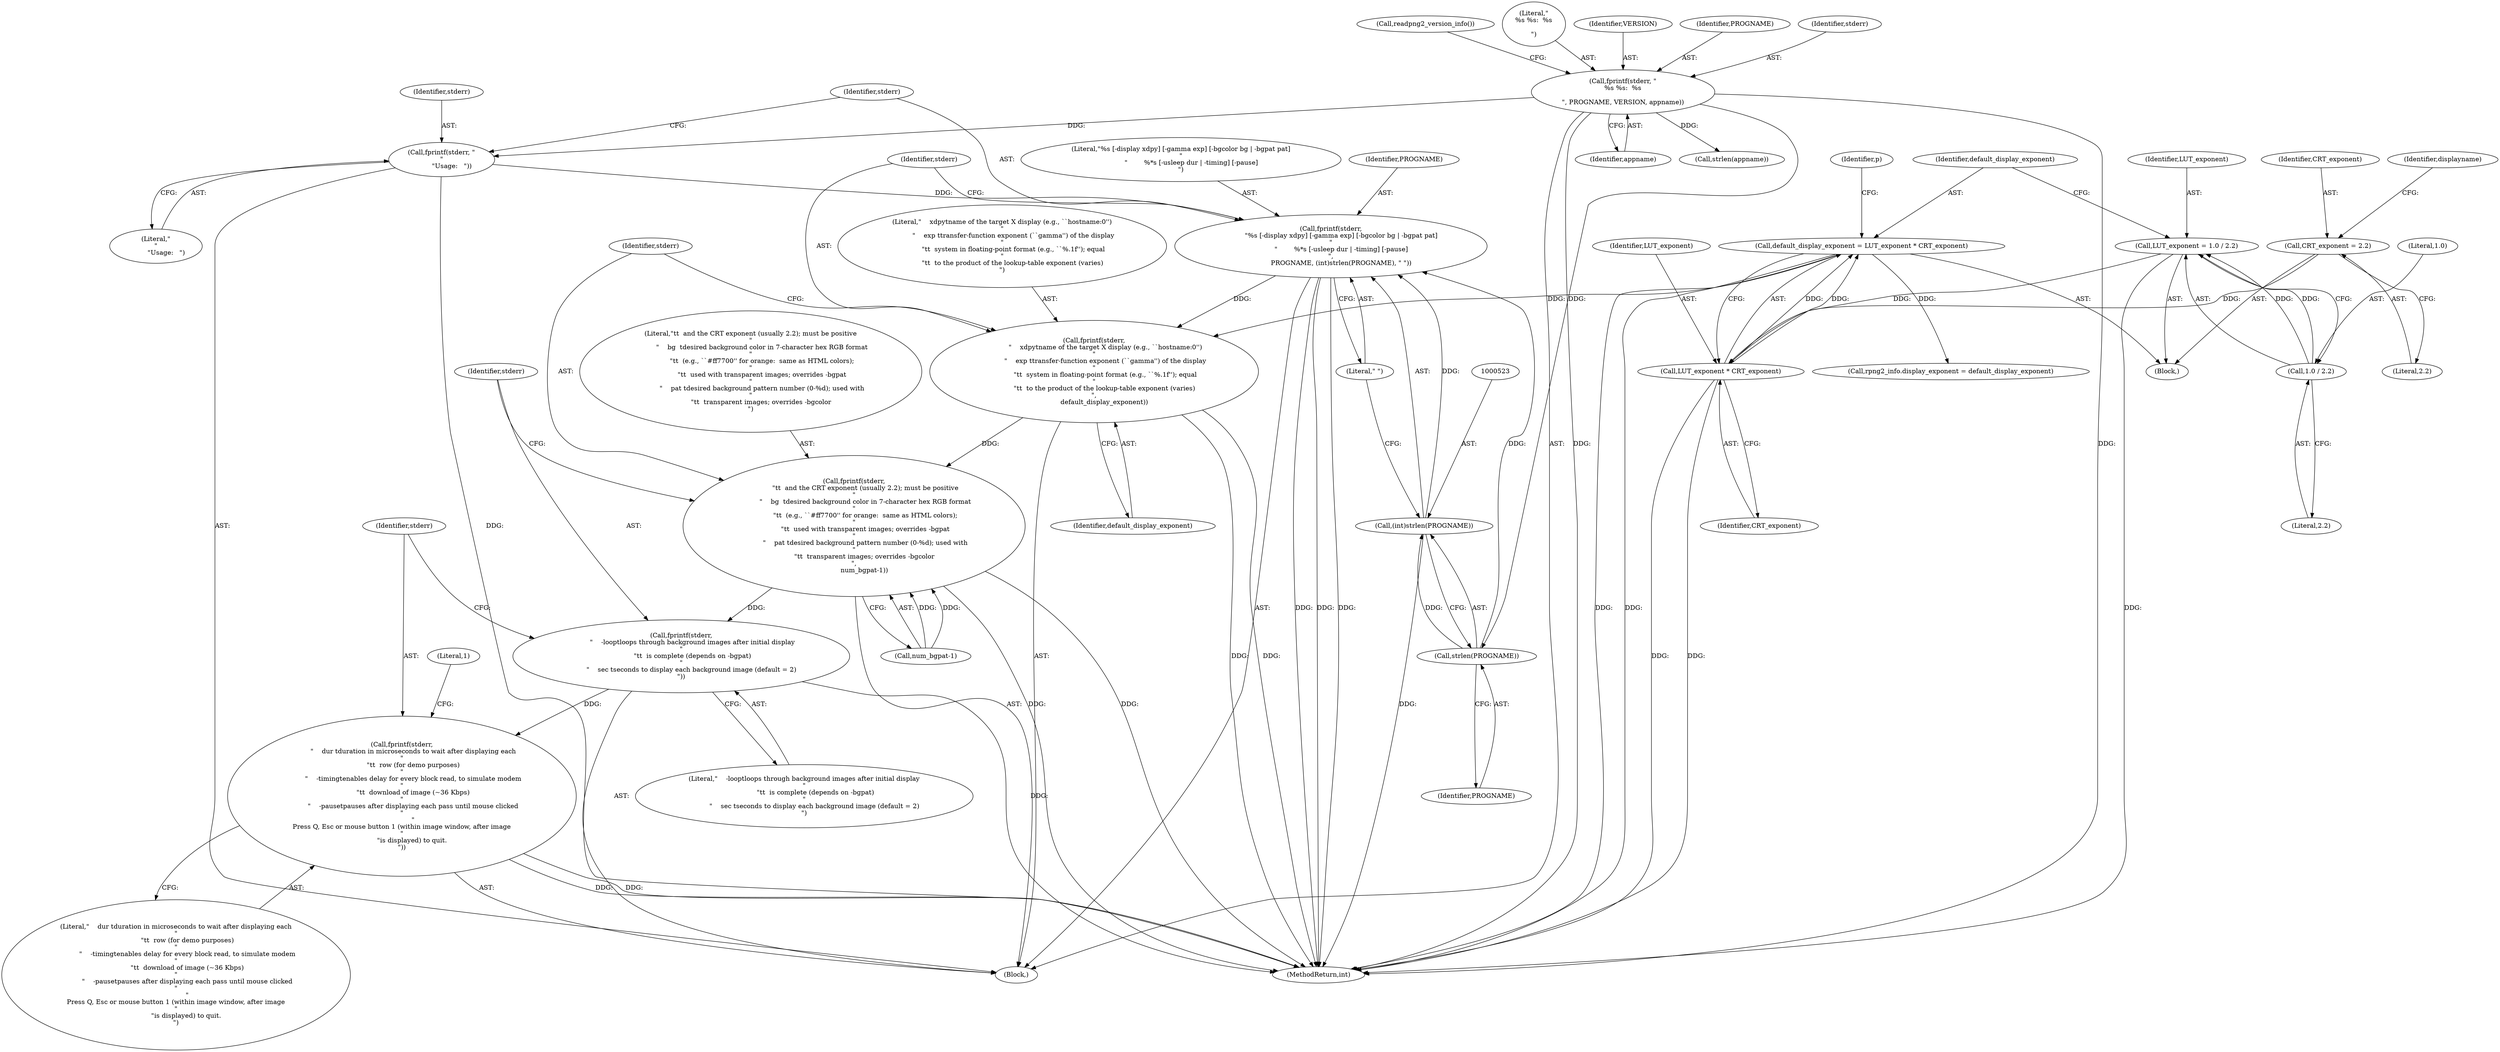 digraph "0_Android_9d4853418ab2f754c2b63e091c29c5529b8b86ca_8@API" {
"1000527" [label="(Call,fprintf(stderr,\n           \"    xdpy\tname of the target X display (e.g., ``hostname:0'')\n\"\n           \"    exp \ttransfer-function exponent (``gamma'') of the display\n\"\n           \"\t\t  system in floating-point format (e.g., ``%.1f''); equal\n\"\n          \"\t\t  to the product of the lookup-table exponent (varies)\n\",\n          default_display_exponent))"];
"1000518" [label="(Call,fprintf(stderr,\n          \"%s [-display xdpy] [-gamma exp] [-bgcolor bg | -bgpat pat]\n\"\n          \"        %*s [-usleep dur | -timing] [-pause]\n\",\n          PROGNAME, (int)strlen(PROGNAME), \" \"))"];
"1000515" [label="(Call,fprintf(stderr, \"\n\"\n          \"Usage:   \"))"];
"1000508" [label="(Call,fprintf(stderr, \"\n%s %s:  %s\n\n\", PROGNAME, VERSION, appname))"];
"1000524" [label="(Call,strlen(PROGNAME))"];
"1000522" [label="(Call,(int)strlen(PROGNAME))"];
"1000207" [label="(Call,default_display_exponent = LUT_exponent * CRT_exponent)"];
"1000209" [label="(Call,LUT_exponent * CRT_exponent)"];
"1000202" [label="(Call,LUT_exponent = 1.0 / 2.2)"];
"1000204" [label="(Call,1.0 / 2.2)"];
"1000180" [label="(Call,CRT_exponent = 2.2)"];
"1000531" [label="(Call,fprintf(stderr,\n           \"\t\t  and the CRT exponent (usually 2.2); must be positive\n\"\n           \"    bg  \tdesired background color in 7-character hex RGB format\n\"\n           \"\t\t  (e.g., ``#ff7700'' for orange:  same as HTML colors);\n\"\n           \"\t\t  used with transparent images; overrides -bgpat\n\"\n           \"    pat \tdesired background pattern number (0-%d); used with\n\"\n          \"\t\t  transparent images; overrides -bgcolor\n\",\n          num_bgpat-1))"];
"1000537" [label="(Call,fprintf(stderr,\n           \"    -loop\tloops through background images after initial display\n\"\n           \"\t\t  is complete (depends on -bgpat)\n\"\n          \"    sec \tseconds to display each background image (default = 2)\n\"))"];
"1000540" [label="(Call,fprintf(stderr,\n           \"    dur \tduration in microseconds to wait after displaying each\n\"\n           \"\t\t  row (for demo purposes)\n\"\n           \"    -timing\tenables delay for every block read, to simulate modem\n\"\n           \"\t\t  download of image (~36 Kbps)\n\"\n           \"    -pause\tpauses after displaying each pass until mouse clicked\n\"\n           \"\nPress Q, Esc or mouse button 1 (within image window, after image\n\"\n          \"is displayed) to quit.\n\"))"];
"1000204" [label="(Call,1.0 / 2.2)"];
"1000528" [label="(Identifier,stderr)"];
"1000539" [label="(Literal,\"    -loop\tloops through background images after initial display\n\"\n           \"\t\t  is complete (depends on -bgpat)\n\"\n          \"    sec \tseconds to display each background image (default = 2)\n\")"];
"1000210" [label="(Identifier,LUT_exponent)"];
"1000203" [label="(Identifier,LUT_exponent)"];
"1000180" [label="(Call,CRT_exponent = 2.2)"];
"1000538" [label="(Identifier,stderr)"];
"1000537" [label="(Call,fprintf(stderr,\n           \"    -loop\tloops through background images after initial display\n\"\n           \"\t\t  is complete (depends on -bgpat)\n\"\n          \"    sec \tseconds to display each background image (default = 2)\n\"))"];
"1000202" [label="(Call,LUT_exponent = 1.0 / 2.2)"];
"1000517" [label="(Literal,\"\n\"\n          \"Usage:   \")"];
"1000533" [label="(Literal,\"\t\t  and the CRT exponent (usually 2.2); must be positive\n\"\n           \"    bg  \tdesired background color in 7-character hex RGB format\n\"\n           \"\t\t  (e.g., ``#ff7700'' for orange:  same as HTML colors);\n\"\n           \"\t\t  used with transparent images; overrides -bgpat\n\"\n           \"    pat \tdesired background pattern number (0-%d); used with\n\"\n          \"\t\t  transparent images; overrides -bgcolor\n\")"];
"1000182" [label="(Literal,2.2)"];
"1000534" [label="(Call,num_bgpat-1)"];
"1000514" [label="(Call,readpng2_version_info())"];
"1000519" [label="(Identifier,stderr)"];
"1000510" [label="(Literal,\"\n%s %s:  %s\n\n\")"];
"1000532" [label="(Identifier,stderr)"];
"1000516" [label="(Identifier,stderr)"];
"1000529" [label="(Literal,\"    xdpy\tname of the target X display (e.g., ``hostname:0'')\n\"\n           \"    exp \ttransfer-function exponent (``gamma'') of the display\n\"\n           \"\t\t  system in floating-point format (e.g., ``%.1f''); equal\n\"\n          \"\t\t  to the product of the lookup-table exponent (varies)\n\")"];
"1000513" [label="(Identifier,appname)"];
"1000209" [label="(Call,LUT_exponent * CRT_exponent)"];
"1001099" [label="(MethodReturn,int)"];
"1000522" [label="(Call,(int)strlen(PROGNAME))"];
"1000207" [label="(Call,default_display_exponent = LUT_exponent * CRT_exponent)"];
"1000205" [label="(Literal,1.0)"];
"1000181" [label="(Identifier,CRT_exponent)"];
"1000512" [label="(Identifier,VERSION)"];
"1000540" [label="(Call,fprintf(stderr,\n           \"    dur \tduration in microseconds to wait after displaying each\n\"\n           \"\t\t  row (for demo purposes)\n\"\n           \"    -timing\tenables delay for every block read, to simulate modem\n\"\n           \"\t\t  download of image (~36 Kbps)\n\"\n           \"    -pause\tpauses after displaying each pass until mouse clicked\n\"\n           \"\nPress Q, Esc or mouse button 1 (within image window, after image\n\"\n          \"is displayed) to quit.\n\"))"];
"1000530" [label="(Identifier,default_display_exponent)"];
"1000544" [label="(Literal,1)"];
"1000507" [label="(Block,)"];
"1000525" [label="(Identifier,PROGNAME)"];
"1000187" [label="(Identifier,displayname)"];
"1000541" [label="(Identifier,stderr)"];
"1000211" [label="(Identifier,CRT_exponent)"];
"1000147" [label="(Block,)"];
"1000226" [label="(Call,rpng2_info.display_exponent = default_display_exponent)"];
"1000511" [label="(Identifier,PROGNAME)"];
"1000508" [label="(Call,fprintf(stderr, \"\n%s %s:  %s\n\n\", PROGNAME, VERSION, appname))"];
"1000527" [label="(Call,fprintf(stderr,\n           \"    xdpy\tname of the target X display (e.g., ``hostname:0'')\n\"\n           \"    exp \ttransfer-function exponent (``gamma'') of the display\n\"\n           \"\t\t  system in floating-point format (e.g., ``%.1f''); equal\n\"\n          \"\t\t  to the product of the lookup-table exponent (varies)\n\",\n          default_display_exponent))"];
"1000518" [label="(Call,fprintf(stderr,\n          \"%s [-display xdpy] [-gamma exp] [-bgcolor bg | -bgpat pat]\n\"\n          \"        %*s [-usleep dur | -timing] [-pause]\n\",\n          PROGNAME, (int)strlen(PROGNAME), \" \"))"];
"1000531" [label="(Call,fprintf(stderr,\n           \"\t\t  and the CRT exponent (usually 2.2); must be positive\n\"\n           \"    bg  \tdesired background color in 7-character hex RGB format\n\"\n           \"\t\t  (e.g., ``#ff7700'' for orange:  same as HTML colors);\n\"\n           \"\t\t  used with transparent images; overrides -bgpat\n\"\n           \"    pat \tdesired background pattern number (0-%d); used with\n\"\n          \"\t\t  transparent images; overrides -bgcolor\n\",\n          num_bgpat-1))"];
"1000509" [label="(Identifier,stderr)"];
"1000206" [label="(Literal,2.2)"];
"1000520" [label="(Literal,\"%s [-display xdpy] [-gamma exp] [-bgcolor bg | -bgpat pat]\n\"\n          \"        %*s [-usleep dur | -timing] [-pause]\n\")"];
"1000542" [label="(Literal,\"    dur \tduration in microseconds to wait after displaying each\n\"\n           \"\t\t  row (for demo purposes)\n\"\n           \"    -timing\tenables delay for every block read, to simulate modem\n\"\n           \"\t\t  download of image (~36 Kbps)\n\"\n           \"    -pause\tpauses after displaying each pass until mouse clicked\n\"\n           \"\nPress Q, Esc or mouse button 1 (within image window, after image\n\"\n          \"is displayed) to quit.\n\")"];
"1000208" [label="(Identifier,default_display_exponent)"];
"1000526" [label="(Literal,\" \")"];
"1000524" [label="(Call,strlen(PROGNAME))"];
"1000624" [label="(Call,strlen(appname))"];
"1000215" [label="(Identifier,p)"];
"1000521" [label="(Identifier,PROGNAME)"];
"1000515" [label="(Call,fprintf(stderr, \"\n\"\n          \"Usage:   \"))"];
"1000527" -> "1000507"  [label="AST: "];
"1000527" -> "1000530"  [label="CFG: "];
"1000528" -> "1000527"  [label="AST: "];
"1000529" -> "1000527"  [label="AST: "];
"1000530" -> "1000527"  [label="AST: "];
"1000532" -> "1000527"  [label="CFG: "];
"1000527" -> "1001099"  [label="DDG: "];
"1000527" -> "1001099"  [label="DDG: "];
"1000518" -> "1000527"  [label="DDG: "];
"1000207" -> "1000527"  [label="DDG: "];
"1000527" -> "1000531"  [label="DDG: "];
"1000518" -> "1000507"  [label="AST: "];
"1000518" -> "1000526"  [label="CFG: "];
"1000519" -> "1000518"  [label="AST: "];
"1000520" -> "1000518"  [label="AST: "];
"1000521" -> "1000518"  [label="AST: "];
"1000522" -> "1000518"  [label="AST: "];
"1000526" -> "1000518"  [label="AST: "];
"1000528" -> "1000518"  [label="CFG: "];
"1000518" -> "1001099"  [label="DDG: "];
"1000518" -> "1001099"  [label="DDG: "];
"1000518" -> "1001099"  [label="DDG: "];
"1000515" -> "1000518"  [label="DDG: "];
"1000524" -> "1000518"  [label="DDG: "];
"1000522" -> "1000518"  [label="DDG: "];
"1000515" -> "1000507"  [label="AST: "];
"1000515" -> "1000517"  [label="CFG: "];
"1000516" -> "1000515"  [label="AST: "];
"1000517" -> "1000515"  [label="AST: "];
"1000519" -> "1000515"  [label="CFG: "];
"1000515" -> "1001099"  [label="DDG: "];
"1000508" -> "1000515"  [label="DDG: "];
"1000508" -> "1000507"  [label="AST: "];
"1000508" -> "1000513"  [label="CFG: "];
"1000509" -> "1000508"  [label="AST: "];
"1000510" -> "1000508"  [label="AST: "];
"1000511" -> "1000508"  [label="AST: "];
"1000512" -> "1000508"  [label="AST: "];
"1000513" -> "1000508"  [label="AST: "];
"1000514" -> "1000508"  [label="CFG: "];
"1000508" -> "1001099"  [label="DDG: "];
"1000508" -> "1001099"  [label="DDG: "];
"1000508" -> "1000524"  [label="DDG: "];
"1000508" -> "1000624"  [label="DDG: "];
"1000524" -> "1000522"  [label="AST: "];
"1000524" -> "1000525"  [label="CFG: "];
"1000525" -> "1000524"  [label="AST: "];
"1000522" -> "1000524"  [label="CFG: "];
"1000524" -> "1000522"  [label="DDG: "];
"1000523" -> "1000522"  [label="AST: "];
"1000526" -> "1000522"  [label="CFG: "];
"1000522" -> "1001099"  [label="DDG: "];
"1000207" -> "1000147"  [label="AST: "];
"1000207" -> "1000209"  [label="CFG: "];
"1000208" -> "1000207"  [label="AST: "];
"1000209" -> "1000207"  [label="AST: "];
"1000215" -> "1000207"  [label="CFG: "];
"1000207" -> "1001099"  [label="DDG: "];
"1000207" -> "1001099"  [label="DDG: "];
"1000209" -> "1000207"  [label="DDG: "];
"1000209" -> "1000207"  [label="DDG: "];
"1000207" -> "1000226"  [label="DDG: "];
"1000209" -> "1000211"  [label="CFG: "];
"1000210" -> "1000209"  [label="AST: "];
"1000211" -> "1000209"  [label="AST: "];
"1000209" -> "1001099"  [label="DDG: "];
"1000209" -> "1001099"  [label="DDG: "];
"1000202" -> "1000209"  [label="DDG: "];
"1000180" -> "1000209"  [label="DDG: "];
"1000202" -> "1000147"  [label="AST: "];
"1000202" -> "1000204"  [label="CFG: "];
"1000203" -> "1000202"  [label="AST: "];
"1000204" -> "1000202"  [label="AST: "];
"1000208" -> "1000202"  [label="CFG: "];
"1000202" -> "1001099"  [label="DDG: "];
"1000204" -> "1000202"  [label="DDG: "];
"1000204" -> "1000202"  [label="DDG: "];
"1000204" -> "1000206"  [label="CFG: "];
"1000205" -> "1000204"  [label="AST: "];
"1000206" -> "1000204"  [label="AST: "];
"1000180" -> "1000147"  [label="AST: "];
"1000180" -> "1000182"  [label="CFG: "];
"1000181" -> "1000180"  [label="AST: "];
"1000182" -> "1000180"  [label="AST: "];
"1000187" -> "1000180"  [label="CFG: "];
"1000531" -> "1000507"  [label="AST: "];
"1000531" -> "1000534"  [label="CFG: "];
"1000532" -> "1000531"  [label="AST: "];
"1000533" -> "1000531"  [label="AST: "];
"1000534" -> "1000531"  [label="AST: "];
"1000538" -> "1000531"  [label="CFG: "];
"1000531" -> "1001099"  [label="DDG: "];
"1000531" -> "1001099"  [label="DDG: "];
"1000534" -> "1000531"  [label="DDG: "];
"1000534" -> "1000531"  [label="DDG: "];
"1000531" -> "1000537"  [label="DDG: "];
"1000537" -> "1000507"  [label="AST: "];
"1000537" -> "1000539"  [label="CFG: "];
"1000538" -> "1000537"  [label="AST: "];
"1000539" -> "1000537"  [label="AST: "];
"1000541" -> "1000537"  [label="CFG: "];
"1000537" -> "1001099"  [label="DDG: "];
"1000537" -> "1000540"  [label="DDG: "];
"1000540" -> "1000507"  [label="AST: "];
"1000540" -> "1000542"  [label="CFG: "];
"1000541" -> "1000540"  [label="AST: "];
"1000542" -> "1000540"  [label="AST: "];
"1000544" -> "1000540"  [label="CFG: "];
"1000540" -> "1001099"  [label="DDG: "];
"1000540" -> "1001099"  [label="DDG: "];
}
